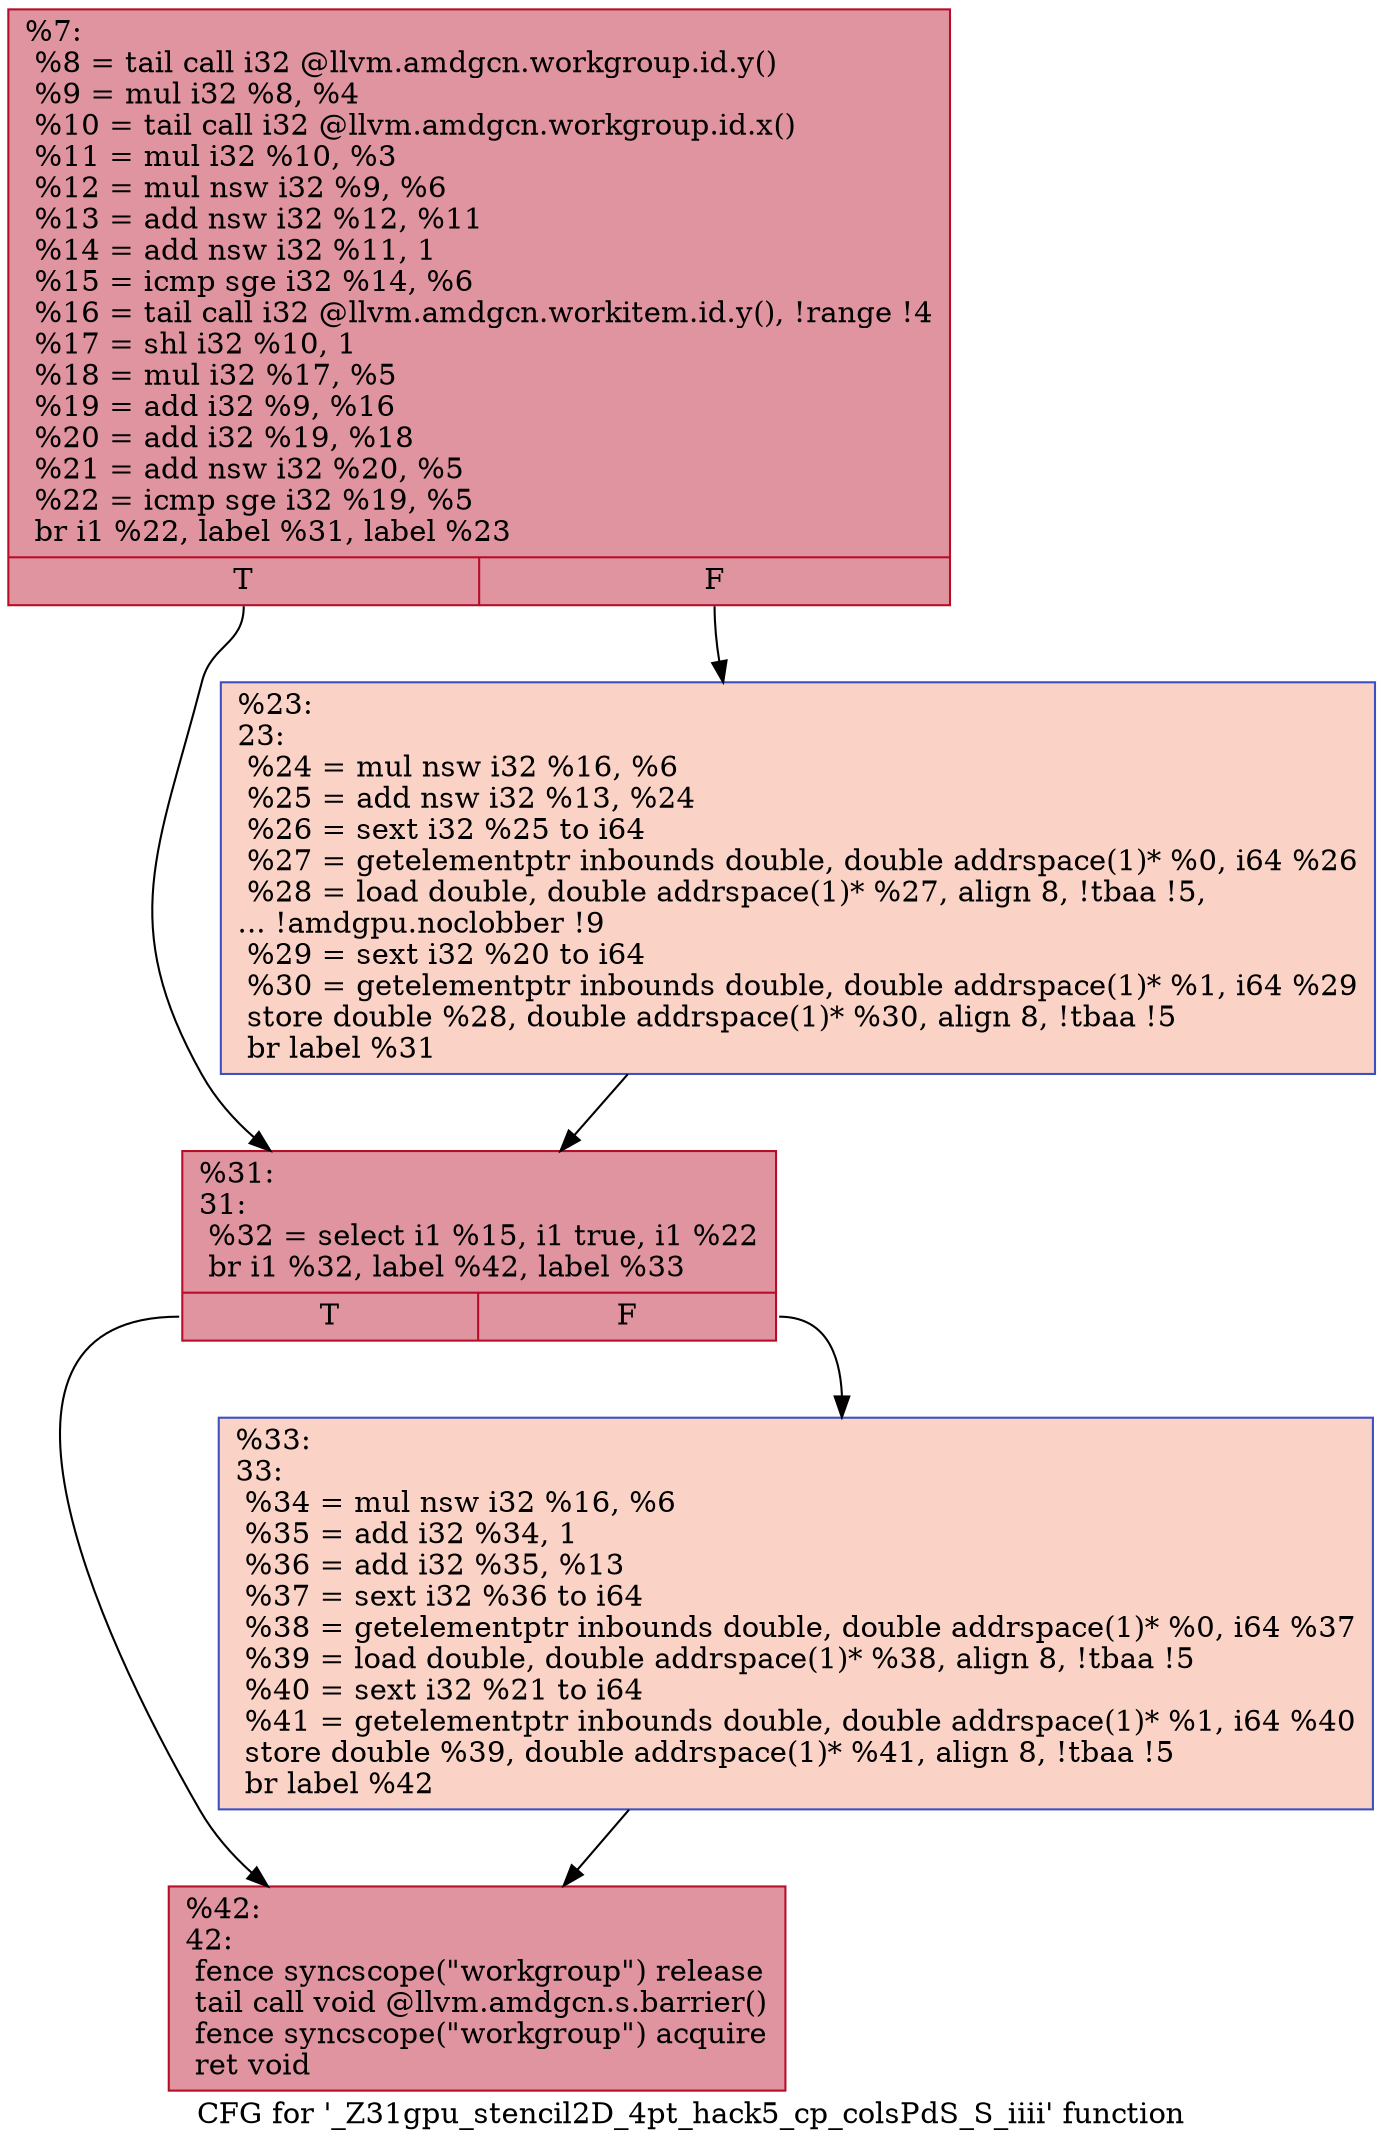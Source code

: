 digraph "CFG for '_Z31gpu_stencil2D_4pt_hack5_cp_colsPdS_S_iiii' function" {
	label="CFG for '_Z31gpu_stencil2D_4pt_hack5_cp_colsPdS_S_iiii' function";

	Node0x4839560 [shape=record,color="#b70d28ff", style=filled, fillcolor="#b70d2870",label="{%7:\l  %8 = tail call i32 @llvm.amdgcn.workgroup.id.y()\l  %9 = mul i32 %8, %4\l  %10 = tail call i32 @llvm.amdgcn.workgroup.id.x()\l  %11 = mul i32 %10, %3\l  %12 = mul nsw i32 %9, %6\l  %13 = add nsw i32 %12, %11\l  %14 = add nsw i32 %11, 1\l  %15 = icmp sge i32 %14, %6\l  %16 = tail call i32 @llvm.amdgcn.workitem.id.y(), !range !4\l  %17 = shl i32 %10, 1\l  %18 = mul i32 %17, %5\l  %19 = add i32 %9, %16\l  %20 = add i32 %19, %18\l  %21 = add nsw i32 %20, %5\l  %22 = icmp sge i32 %19, %5\l  br i1 %22, label %31, label %23\l|{<s0>T|<s1>F}}"];
	Node0x4839560:s0 -> Node0x483b4b0;
	Node0x4839560:s1 -> Node0x483b540;
	Node0x483b540 [shape=record,color="#3d50c3ff", style=filled, fillcolor="#f59c7d70",label="{%23:\l23:                                               \l  %24 = mul nsw i32 %16, %6\l  %25 = add nsw i32 %13, %24\l  %26 = sext i32 %25 to i64\l  %27 = getelementptr inbounds double, double addrspace(1)* %0, i64 %26\l  %28 = load double, double addrspace(1)* %27, align 8, !tbaa !5,\l... !amdgpu.noclobber !9\l  %29 = sext i32 %20 to i64\l  %30 = getelementptr inbounds double, double addrspace(1)* %1, i64 %29\l  store double %28, double addrspace(1)* %30, align 8, !tbaa !5\l  br label %31\l}"];
	Node0x483b540 -> Node0x483b4b0;
	Node0x483b4b0 [shape=record,color="#b70d28ff", style=filled, fillcolor="#b70d2870",label="{%31:\l31:                                               \l  %32 = select i1 %15, i1 true, i1 %22\l  br i1 %32, label %42, label %33\l|{<s0>T|<s1>F}}"];
	Node0x483b4b0:s0 -> Node0x483b0d0;
	Node0x483b4b0:s1 -> Node0x483b120;
	Node0x483b120 [shape=record,color="#3d50c3ff", style=filled, fillcolor="#f59c7d70",label="{%33:\l33:                                               \l  %34 = mul nsw i32 %16, %6\l  %35 = add i32 %34, 1\l  %36 = add i32 %35, %13\l  %37 = sext i32 %36 to i64\l  %38 = getelementptr inbounds double, double addrspace(1)* %0, i64 %37\l  %39 = load double, double addrspace(1)* %38, align 8, !tbaa !5\l  %40 = sext i32 %21 to i64\l  %41 = getelementptr inbounds double, double addrspace(1)* %1, i64 %40\l  store double %39, double addrspace(1)* %41, align 8, !tbaa !5\l  br label %42\l}"];
	Node0x483b120 -> Node0x483b0d0;
	Node0x483b0d0 [shape=record,color="#b70d28ff", style=filled, fillcolor="#b70d2870",label="{%42:\l42:                                               \l  fence syncscope(\"workgroup\") release\l  tail call void @llvm.amdgcn.s.barrier()\l  fence syncscope(\"workgroup\") acquire\l  ret void\l}"];
}
